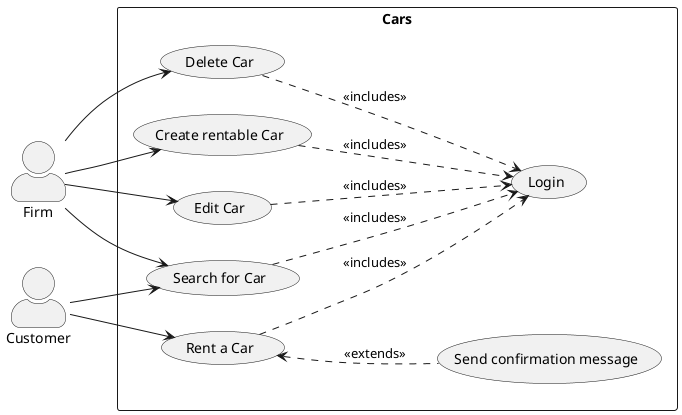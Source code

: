 @startuml
'https://plantuml.com/use-case-diagram
left to right direction
skinparam actorStyle awesome
skinparam packageStyle rect

actor "Firm" as firm
actor "Customer" as customer

rectangle "Cars" {
    usecase "Create rentable Car" as rent_out
    usecase "Rent a Car" as rent
    usecase "Login" as login
    usecase "Edit Car" as edit
    usecase "Delete Car" as delete
    usecase "Search for Car" as search

    usecase "Send confirmation message" as send_confirmation

    rent_out ..> login : <<includes>>
    rent ..> login : <<includes>>
    edit ..> login : <<includes>>
    delete ..> login : <<includes>>
    search ..> login : <<includes>>
}

' Firm
firm --> rent_out
firm --> edit
firm --> delete
firm --> search

' Customer
customer --> rent
customer --> search

' Confirmation
rent <.. send_confirmation : <<extends>>

@enduml